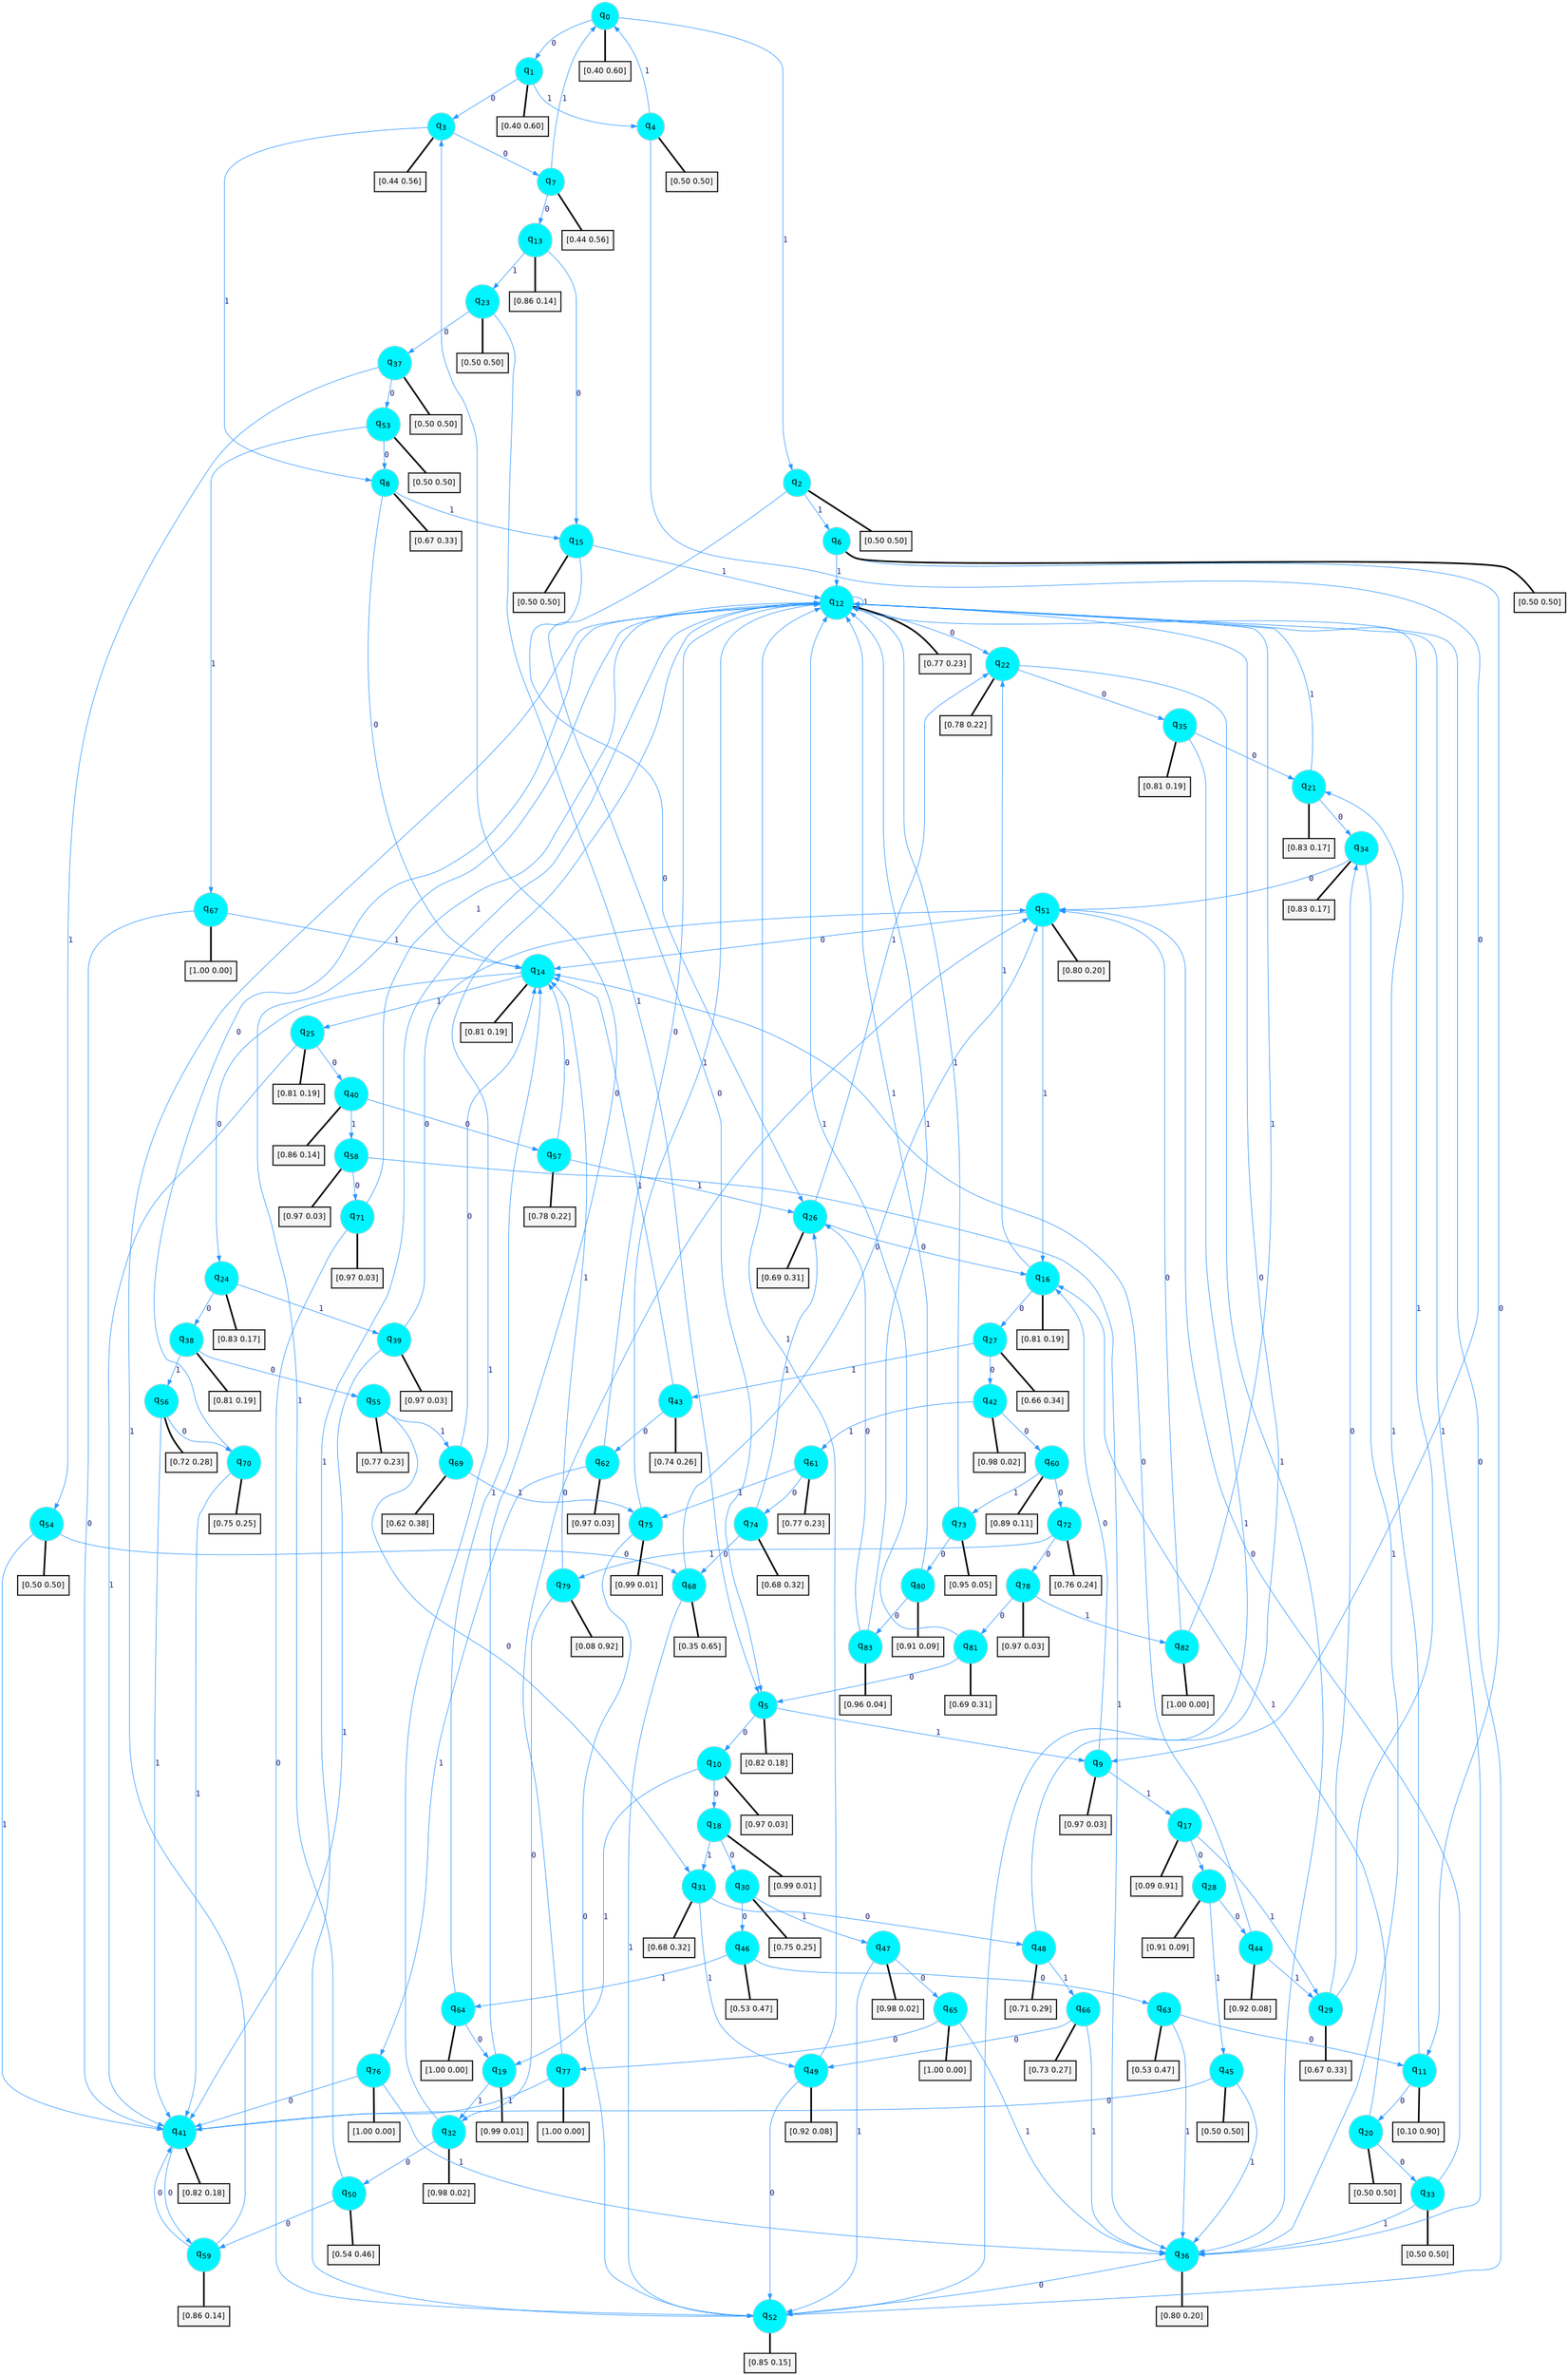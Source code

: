 digraph G {
graph [
bgcolor=transparent, dpi=300, rankdir=TD, size="40,25"];
node [
color=gray, fillcolor=turquoise1, fontcolor=black, fontname=Helvetica, fontsize=16, fontweight=bold, shape=circle, style=filled];
edge [
arrowsize=1, color=dodgerblue1, fontcolor=midnightblue, fontname=courier, fontweight=bold, penwidth=1, style=solid, weight=20];
0[label=<q<SUB>0</SUB>>];
1[label=<q<SUB>1</SUB>>];
2[label=<q<SUB>2</SUB>>];
3[label=<q<SUB>3</SUB>>];
4[label=<q<SUB>4</SUB>>];
5[label=<q<SUB>5</SUB>>];
6[label=<q<SUB>6</SUB>>];
7[label=<q<SUB>7</SUB>>];
8[label=<q<SUB>8</SUB>>];
9[label=<q<SUB>9</SUB>>];
10[label=<q<SUB>10</SUB>>];
11[label=<q<SUB>11</SUB>>];
12[label=<q<SUB>12</SUB>>];
13[label=<q<SUB>13</SUB>>];
14[label=<q<SUB>14</SUB>>];
15[label=<q<SUB>15</SUB>>];
16[label=<q<SUB>16</SUB>>];
17[label=<q<SUB>17</SUB>>];
18[label=<q<SUB>18</SUB>>];
19[label=<q<SUB>19</SUB>>];
20[label=<q<SUB>20</SUB>>];
21[label=<q<SUB>21</SUB>>];
22[label=<q<SUB>22</SUB>>];
23[label=<q<SUB>23</SUB>>];
24[label=<q<SUB>24</SUB>>];
25[label=<q<SUB>25</SUB>>];
26[label=<q<SUB>26</SUB>>];
27[label=<q<SUB>27</SUB>>];
28[label=<q<SUB>28</SUB>>];
29[label=<q<SUB>29</SUB>>];
30[label=<q<SUB>30</SUB>>];
31[label=<q<SUB>31</SUB>>];
32[label=<q<SUB>32</SUB>>];
33[label=<q<SUB>33</SUB>>];
34[label=<q<SUB>34</SUB>>];
35[label=<q<SUB>35</SUB>>];
36[label=<q<SUB>36</SUB>>];
37[label=<q<SUB>37</SUB>>];
38[label=<q<SUB>38</SUB>>];
39[label=<q<SUB>39</SUB>>];
40[label=<q<SUB>40</SUB>>];
41[label=<q<SUB>41</SUB>>];
42[label=<q<SUB>42</SUB>>];
43[label=<q<SUB>43</SUB>>];
44[label=<q<SUB>44</SUB>>];
45[label=<q<SUB>45</SUB>>];
46[label=<q<SUB>46</SUB>>];
47[label=<q<SUB>47</SUB>>];
48[label=<q<SUB>48</SUB>>];
49[label=<q<SUB>49</SUB>>];
50[label=<q<SUB>50</SUB>>];
51[label=<q<SUB>51</SUB>>];
52[label=<q<SUB>52</SUB>>];
53[label=<q<SUB>53</SUB>>];
54[label=<q<SUB>54</SUB>>];
55[label=<q<SUB>55</SUB>>];
56[label=<q<SUB>56</SUB>>];
57[label=<q<SUB>57</SUB>>];
58[label=<q<SUB>58</SUB>>];
59[label=<q<SUB>59</SUB>>];
60[label=<q<SUB>60</SUB>>];
61[label=<q<SUB>61</SUB>>];
62[label=<q<SUB>62</SUB>>];
63[label=<q<SUB>63</SUB>>];
64[label=<q<SUB>64</SUB>>];
65[label=<q<SUB>65</SUB>>];
66[label=<q<SUB>66</SUB>>];
67[label=<q<SUB>67</SUB>>];
68[label=<q<SUB>68</SUB>>];
69[label=<q<SUB>69</SUB>>];
70[label=<q<SUB>70</SUB>>];
71[label=<q<SUB>71</SUB>>];
72[label=<q<SUB>72</SUB>>];
73[label=<q<SUB>73</SUB>>];
74[label=<q<SUB>74</SUB>>];
75[label=<q<SUB>75</SUB>>];
76[label=<q<SUB>76</SUB>>];
77[label=<q<SUB>77</SUB>>];
78[label=<q<SUB>78</SUB>>];
79[label=<q<SUB>79</SUB>>];
80[label=<q<SUB>80</SUB>>];
81[label=<q<SUB>81</SUB>>];
82[label=<q<SUB>82</SUB>>];
83[label=<q<SUB>83</SUB>>];
84[label="[0.40 0.60]", shape=box,fontcolor=black, fontname=Helvetica, fontsize=14, penwidth=2, fillcolor=whitesmoke,color=black];
85[label="[0.40 0.60]", shape=box,fontcolor=black, fontname=Helvetica, fontsize=14, penwidth=2, fillcolor=whitesmoke,color=black];
86[label="[0.50 0.50]", shape=box,fontcolor=black, fontname=Helvetica, fontsize=14, penwidth=2, fillcolor=whitesmoke,color=black];
87[label="[0.44 0.56]", shape=box,fontcolor=black, fontname=Helvetica, fontsize=14, penwidth=2, fillcolor=whitesmoke,color=black];
88[label="[0.50 0.50]", shape=box,fontcolor=black, fontname=Helvetica, fontsize=14, penwidth=2, fillcolor=whitesmoke,color=black];
89[label="[0.82 0.18]", shape=box,fontcolor=black, fontname=Helvetica, fontsize=14, penwidth=2, fillcolor=whitesmoke,color=black];
90[label="[0.50 0.50]", shape=box,fontcolor=black, fontname=Helvetica, fontsize=14, penwidth=2, fillcolor=whitesmoke,color=black];
91[label="[0.44 0.56]", shape=box,fontcolor=black, fontname=Helvetica, fontsize=14, penwidth=2, fillcolor=whitesmoke,color=black];
92[label="[0.67 0.33]", shape=box,fontcolor=black, fontname=Helvetica, fontsize=14, penwidth=2, fillcolor=whitesmoke,color=black];
93[label="[0.97 0.03]", shape=box,fontcolor=black, fontname=Helvetica, fontsize=14, penwidth=2, fillcolor=whitesmoke,color=black];
94[label="[0.97 0.03]", shape=box,fontcolor=black, fontname=Helvetica, fontsize=14, penwidth=2, fillcolor=whitesmoke,color=black];
95[label="[0.10 0.90]", shape=box,fontcolor=black, fontname=Helvetica, fontsize=14, penwidth=2, fillcolor=whitesmoke,color=black];
96[label="[0.77 0.23]", shape=box,fontcolor=black, fontname=Helvetica, fontsize=14, penwidth=2, fillcolor=whitesmoke,color=black];
97[label="[0.86 0.14]", shape=box,fontcolor=black, fontname=Helvetica, fontsize=14, penwidth=2, fillcolor=whitesmoke,color=black];
98[label="[0.81 0.19]", shape=box,fontcolor=black, fontname=Helvetica, fontsize=14, penwidth=2, fillcolor=whitesmoke,color=black];
99[label="[0.50 0.50]", shape=box,fontcolor=black, fontname=Helvetica, fontsize=14, penwidth=2, fillcolor=whitesmoke,color=black];
100[label="[0.81 0.19]", shape=box,fontcolor=black, fontname=Helvetica, fontsize=14, penwidth=2, fillcolor=whitesmoke,color=black];
101[label="[0.09 0.91]", shape=box,fontcolor=black, fontname=Helvetica, fontsize=14, penwidth=2, fillcolor=whitesmoke,color=black];
102[label="[0.99 0.01]", shape=box,fontcolor=black, fontname=Helvetica, fontsize=14, penwidth=2, fillcolor=whitesmoke,color=black];
103[label="[0.99 0.01]", shape=box,fontcolor=black, fontname=Helvetica, fontsize=14, penwidth=2, fillcolor=whitesmoke,color=black];
104[label="[0.50 0.50]", shape=box,fontcolor=black, fontname=Helvetica, fontsize=14, penwidth=2, fillcolor=whitesmoke,color=black];
105[label="[0.83 0.17]", shape=box,fontcolor=black, fontname=Helvetica, fontsize=14, penwidth=2, fillcolor=whitesmoke,color=black];
106[label="[0.78 0.22]", shape=box,fontcolor=black, fontname=Helvetica, fontsize=14, penwidth=2, fillcolor=whitesmoke,color=black];
107[label="[0.50 0.50]", shape=box,fontcolor=black, fontname=Helvetica, fontsize=14, penwidth=2, fillcolor=whitesmoke,color=black];
108[label="[0.83 0.17]", shape=box,fontcolor=black, fontname=Helvetica, fontsize=14, penwidth=2, fillcolor=whitesmoke,color=black];
109[label="[0.81 0.19]", shape=box,fontcolor=black, fontname=Helvetica, fontsize=14, penwidth=2, fillcolor=whitesmoke,color=black];
110[label="[0.69 0.31]", shape=box,fontcolor=black, fontname=Helvetica, fontsize=14, penwidth=2, fillcolor=whitesmoke,color=black];
111[label="[0.66 0.34]", shape=box,fontcolor=black, fontname=Helvetica, fontsize=14, penwidth=2, fillcolor=whitesmoke,color=black];
112[label="[0.91 0.09]", shape=box,fontcolor=black, fontname=Helvetica, fontsize=14, penwidth=2, fillcolor=whitesmoke,color=black];
113[label="[0.67 0.33]", shape=box,fontcolor=black, fontname=Helvetica, fontsize=14, penwidth=2, fillcolor=whitesmoke,color=black];
114[label="[0.75 0.25]", shape=box,fontcolor=black, fontname=Helvetica, fontsize=14, penwidth=2, fillcolor=whitesmoke,color=black];
115[label="[0.68 0.32]", shape=box,fontcolor=black, fontname=Helvetica, fontsize=14, penwidth=2, fillcolor=whitesmoke,color=black];
116[label="[0.98 0.02]", shape=box,fontcolor=black, fontname=Helvetica, fontsize=14, penwidth=2, fillcolor=whitesmoke,color=black];
117[label="[0.50 0.50]", shape=box,fontcolor=black, fontname=Helvetica, fontsize=14, penwidth=2, fillcolor=whitesmoke,color=black];
118[label="[0.83 0.17]", shape=box,fontcolor=black, fontname=Helvetica, fontsize=14, penwidth=2, fillcolor=whitesmoke,color=black];
119[label="[0.81 0.19]", shape=box,fontcolor=black, fontname=Helvetica, fontsize=14, penwidth=2, fillcolor=whitesmoke,color=black];
120[label="[0.80 0.20]", shape=box,fontcolor=black, fontname=Helvetica, fontsize=14, penwidth=2, fillcolor=whitesmoke,color=black];
121[label="[0.50 0.50]", shape=box,fontcolor=black, fontname=Helvetica, fontsize=14, penwidth=2, fillcolor=whitesmoke,color=black];
122[label="[0.81 0.19]", shape=box,fontcolor=black, fontname=Helvetica, fontsize=14, penwidth=2, fillcolor=whitesmoke,color=black];
123[label="[0.97 0.03]", shape=box,fontcolor=black, fontname=Helvetica, fontsize=14, penwidth=2, fillcolor=whitesmoke,color=black];
124[label="[0.86 0.14]", shape=box,fontcolor=black, fontname=Helvetica, fontsize=14, penwidth=2, fillcolor=whitesmoke,color=black];
125[label="[0.82 0.18]", shape=box,fontcolor=black, fontname=Helvetica, fontsize=14, penwidth=2, fillcolor=whitesmoke,color=black];
126[label="[0.98 0.02]", shape=box,fontcolor=black, fontname=Helvetica, fontsize=14, penwidth=2, fillcolor=whitesmoke,color=black];
127[label="[0.74 0.26]", shape=box,fontcolor=black, fontname=Helvetica, fontsize=14, penwidth=2, fillcolor=whitesmoke,color=black];
128[label="[0.92 0.08]", shape=box,fontcolor=black, fontname=Helvetica, fontsize=14, penwidth=2, fillcolor=whitesmoke,color=black];
129[label="[0.50 0.50]", shape=box,fontcolor=black, fontname=Helvetica, fontsize=14, penwidth=2, fillcolor=whitesmoke,color=black];
130[label="[0.53 0.47]", shape=box,fontcolor=black, fontname=Helvetica, fontsize=14, penwidth=2, fillcolor=whitesmoke,color=black];
131[label="[0.98 0.02]", shape=box,fontcolor=black, fontname=Helvetica, fontsize=14, penwidth=2, fillcolor=whitesmoke,color=black];
132[label="[0.71 0.29]", shape=box,fontcolor=black, fontname=Helvetica, fontsize=14, penwidth=2, fillcolor=whitesmoke,color=black];
133[label="[0.92 0.08]", shape=box,fontcolor=black, fontname=Helvetica, fontsize=14, penwidth=2, fillcolor=whitesmoke,color=black];
134[label="[0.54 0.46]", shape=box,fontcolor=black, fontname=Helvetica, fontsize=14, penwidth=2, fillcolor=whitesmoke,color=black];
135[label="[0.80 0.20]", shape=box,fontcolor=black, fontname=Helvetica, fontsize=14, penwidth=2, fillcolor=whitesmoke,color=black];
136[label="[0.85 0.15]", shape=box,fontcolor=black, fontname=Helvetica, fontsize=14, penwidth=2, fillcolor=whitesmoke,color=black];
137[label="[0.50 0.50]", shape=box,fontcolor=black, fontname=Helvetica, fontsize=14, penwidth=2, fillcolor=whitesmoke,color=black];
138[label="[0.50 0.50]", shape=box,fontcolor=black, fontname=Helvetica, fontsize=14, penwidth=2, fillcolor=whitesmoke,color=black];
139[label="[0.77 0.23]", shape=box,fontcolor=black, fontname=Helvetica, fontsize=14, penwidth=2, fillcolor=whitesmoke,color=black];
140[label="[0.72 0.28]", shape=box,fontcolor=black, fontname=Helvetica, fontsize=14, penwidth=2, fillcolor=whitesmoke,color=black];
141[label="[0.78 0.22]", shape=box,fontcolor=black, fontname=Helvetica, fontsize=14, penwidth=2, fillcolor=whitesmoke,color=black];
142[label="[0.97 0.03]", shape=box,fontcolor=black, fontname=Helvetica, fontsize=14, penwidth=2, fillcolor=whitesmoke,color=black];
143[label="[0.86 0.14]", shape=box,fontcolor=black, fontname=Helvetica, fontsize=14, penwidth=2, fillcolor=whitesmoke,color=black];
144[label="[0.89 0.11]", shape=box,fontcolor=black, fontname=Helvetica, fontsize=14, penwidth=2, fillcolor=whitesmoke,color=black];
145[label="[0.77 0.23]", shape=box,fontcolor=black, fontname=Helvetica, fontsize=14, penwidth=2, fillcolor=whitesmoke,color=black];
146[label="[0.97 0.03]", shape=box,fontcolor=black, fontname=Helvetica, fontsize=14, penwidth=2, fillcolor=whitesmoke,color=black];
147[label="[0.53 0.47]", shape=box,fontcolor=black, fontname=Helvetica, fontsize=14, penwidth=2, fillcolor=whitesmoke,color=black];
148[label="[1.00 0.00]", shape=box,fontcolor=black, fontname=Helvetica, fontsize=14, penwidth=2, fillcolor=whitesmoke,color=black];
149[label="[1.00 0.00]", shape=box,fontcolor=black, fontname=Helvetica, fontsize=14, penwidth=2, fillcolor=whitesmoke,color=black];
150[label="[0.73 0.27]", shape=box,fontcolor=black, fontname=Helvetica, fontsize=14, penwidth=2, fillcolor=whitesmoke,color=black];
151[label="[1.00 0.00]", shape=box,fontcolor=black, fontname=Helvetica, fontsize=14, penwidth=2, fillcolor=whitesmoke,color=black];
152[label="[0.35 0.65]", shape=box,fontcolor=black, fontname=Helvetica, fontsize=14, penwidth=2, fillcolor=whitesmoke,color=black];
153[label="[0.62 0.38]", shape=box,fontcolor=black, fontname=Helvetica, fontsize=14, penwidth=2, fillcolor=whitesmoke,color=black];
154[label="[0.75 0.25]", shape=box,fontcolor=black, fontname=Helvetica, fontsize=14, penwidth=2, fillcolor=whitesmoke,color=black];
155[label="[0.97 0.03]", shape=box,fontcolor=black, fontname=Helvetica, fontsize=14, penwidth=2, fillcolor=whitesmoke,color=black];
156[label="[0.76 0.24]", shape=box,fontcolor=black, fontname=Helvetica, fontsize=14, penwidth=2, fillcolor=whitesmoke,color=black];
157[label="[0.95 0.05]", shape=box,fontcolor=black, fontname=Helvetica, fontsize=14, penwidth=2, fillcolor=whitesmoke,color=black];
158[label="[0.68 0.32]", shape=box,fontcolor=black, fontname=Helvetica, fontsize=14, penwidth=2, fillcolor=whitesmoke,color=black];
159[label="[0.99 0.01]", shape=box,fontcolor=black, fontname=Helvetica, fontsize=14, penwidth=2, fillcolor=whitesmoke,color=black];
160[label="[1.00 0.00]", shape=box,fontcolor=black, fontname=Helvetica, fontsize=14, penwidth=2, fillcolor=whitesmoke,color=black];
161[label="[1.00 0.00]", shape=box,fontcolor=black, fontname=Helvetica, fontsize=14, penwidth=2, fillcolor=whitesmoke,color=black];
162[label="[0.97 0.03]", shape=box,fontcolor=black, fontname=Helvetica, fontsize=14, penwidth=2, fillcolor=whitesmoke,color=black];
163[label="[0.08 0.92]", shape=box,fontcolor=black, fontname=Helvetica, fontsize=14, penwidth=2, fillcolor=whitesmoke,color=black];
164[label="[0.91 0.09]", shape=box,fontcolor=black, fontname=Helvetica, fontsize=14, penwidth=2, fillcolor=whitesmoke,color=black];
165[label="[0.69 0.31]", shape=box,fontcolor=black, fontname=Helvetica, fontsize=14, penwidth=2, fillcolor=whitesmoke,color=black];
166[label="[1.00 0.00]", shape=box,fontcolor=black, fontname=Helvetica, fontsize=14, penwidth=2, fillcolor=whitesmoke,color=black];
167[label="[0.96 0.04]", shape=box,fontcolor=black, fontname=Helvetica, fontsize=14, penwidth=2, fillcolor=whitesmoke,color=black];
0->1 [label=0];
0->2 [label=1];
0->84 [arrowhead=none, penwidth=3,color=black];
1->3 [label=0];
1->4 [label=1];
1->85 [arrowhead=none, penwidth=3,color=black];
2->5 [label=0];
2->6 [label=1];
2->86 [arrowhead=none, penwidth=3,color=black];
3->7 [label=0];
3->8 [label=1];
3->87 [arrowhead=none, penwidth=3,color=black];
4->9 [label=0];
4->0 [label=1];
4->88 [arrowhead=none, penwidth=3,color=black];
5->10 [label=0];
5->9 [label=1];
5->89 [arrowhead=none, penwidth=3,color=black];
6->11 [label=0];
6->12 [label=1];
6->90 [arrowhead=none, penwidth=3,color=black];
7->13 [label=0];
7->0 [label=1];
7->91 [arrowhead=none, penwidth=3,color=black];
8->14 [label=0];
8->15 [label=1];
8->92 [arrowhead=none, penwidth=3,color=black];
9->16 [label=0];
9->17 [label=1];
9->93 [arrowhead=none, penwidth=3,color=black];
10->18 [label=0];
10->19 [label=1];
10->94 [arrowhead=none, penwidth=3,color=black];
11->20 [label=0];
11->21 [label=1];
11->95 [arrowhead=none, penwidth=3,color=black];
12->22 [label=0];
12->12 [label=1];
12->96 [arrowhead=none, penwidth=3,color=black];
13->15 [label=0];
13->23 [label=1];
13->97 [arrowhead=none, penwidth=3,color=black];
14->24 [label=0];
14->25 [label=1];
14->98 [arrowhead=none, penwidth=3,color=black];
15->26 [label=0];
15->12 [label=1];
15->99 [arrowhead=none, penwidth=3,color=black];
16->27 [label=0];
16->22 [label=1];
16->100 [arrowhead=none, penwidth=3,color=black];
17->28 [label=0];
17->29 [label=1];
17->101 [arrowhead=none, penwidth=3,color=black];
18->30 [label=0];
18->31 [label=1];
18->102 [arrowhead=none, penwidth=3,color=black];
19->3 [label=0];
19->32 [label=1];
19->103 [arrowhead=none, penwidth=3,color=black];
20->33 [label=0];
20->16 [label=1];
20->104 [arrowhead=none, penwidth=3,color=black];
21->34 [label=0];
21->12 [label=1];
21->105 [arrowhead=none, penwidth=3,color=black];
22->35 [label=0];
22->36 [label=1];
22->106 [arrowhead=none, penwidth=3,color=black];
23->37 [label=0];
23->5 [label=1];
23->107 [arrowhead=none, penwidth=3,color=black];
24->38 [label=0];
24->39 [label=1];
24->108 [arrowhead=none, penwidth=3,color=black];
25->40 [label=0];
25->41 [label=1];
25->109 [arrowhead=none, penwidth=3,color=black];
26->16 [label=0];
26->22 [label=1];
26->110 [arrowhead=none, penwidth=3,color=black];
27->42 [label=0];
27->43 [label=1];
27->111 [arrowhead=none, penwidth=3,color=black];
28->44 [label=0];
28->45 [label=1];
28->112 [arrowhead=none, penwidth=3,color=black];
29->34 [label=0];
29->12 [label=1];
29->113 [arrowhead=none, penwidth=3,color=black];
30->46 [label=0];
30->47 [label=1];
30->114 [arrowhead=none, penwidth=3,color=black];
31->48 [label=0];
31->49 [label=1];
31->115 [arrowhead=none, penwidth=3,color=black];
32->50 [label=0];
32->12 [label=1];
32->116 [arrowhead=none, penwidth=3,color=black];
33->51 [label=0];
33->36 [label=1];
33->117 [arrowhead=none, penwidth=3,color=black];
34->51 [label=0];
34->36 [label=1];
34->118 [arrowhead=none, penwidth=3,color=black];
35->21 [label=0];
35->52 [label=1];
35->119 [arrowhead=none, penwidth=3,color=black];
36->52 [label=0];
36->12 [label=1];
36->120 [arrowhead=none, penwidth=3,color=black];
37->53 [label=0];
37->54 [label=1];
37->121 [arrowhead=none, penwidth=3,color=black];
38->55 [label=0];
38->56 [label=1];
38->122 [arrowhead=none, penwidth=3,color=black];
39->51 [label=0];
39->41 [label=1];
39->123 [arrowhead=none, penwidth=3,color=black];
40->57 [label=0];
40->58 [label=1];
40->124 [arrowhead=none, penwidth=3,color=black];
41->59 [label=0];
41->125 [arrowhead=none, penwidth=3,color=black];
42->60 [label=0];
42->61 [label=1];
42->126 [arrowhead=none, penwidth=3,color=black];
43->62 [label=0];
43->14 [label=1];
43->127 [arrowhead=none, penwidth=3,color=black];
44->14 [label=0];
44->29 [label=1];
44->128 [arrowhead=none, penwidth=3,color=black];
45->41 [label=0];
45->36 [label=1];
45->129 [arrowhead=none, penwidth=3,color=black];
46->63 [label=0];
46->64 [label=1];
46->130 [arrowhead=none, penwidth=3,color=black];
47->65 [label=0];
47->52 [label=1];
47->131 [arrowhead=none, penwidth=3,color=black];
48->12 [label=0];
48->66 [label=1];
48->132 [arrowhead=none, penwidth=3,color=black];
49->52 [label=0];
49->12 [label=1];
49->133 [arrowhead=none, penwidth=3,color=black];
50->59 [label=0];
50->12 [label=1];
50->134 [arrowhead=none, penwidth=3,color=black];
51->14 [label=0];
51->16 [label=1];
51->135 [arrowhead=none, penwidth=3,color=black];
52->12 [label=0];
52->12 [label=1];
52->136 [arrowhead=none, penwidth=3,color=black];
53->8 [label=0];
53->67 [label=1];
53->137 [arrowhead=none, penwidth=3,color=black];
54->68 [label=0];
54->41 [label=1];
54->138 [arrowhead=none, penwidth=3,color=black];
55->31 [label=0];
55->69 [label=1];
55->139 [arrowhead=none, penwidth=3,color=black];
56->70 [label=0];
56->41 [label=1];
56->140 [arrowhead=none, penwidth=3,color=black];
57->14 [label=0];
57->26 [label=1];
57->141 [arrowhead=none, penwidth=3,color=black];
58->71 [label=0];
58->36 [label=1];
58->142 [arrowhead=none, penwidth=3,color=black];
59->41 [label=0];
59->12 [label=1];
59->143 [arrowhead=none, penwidth=3,color=black];
60->72 [label=0];
60->73 [label=1];
60->144 [arrowhead=none, penwidth=3,color=black];
61->74 [label=0];
61->75 [label=1];
61->145 [arrowhead=none, penwidth=3,color=black];
62->12 [label=0];
62->76 [label=1];
62->146 [arrowhead=none, penwidth=3,color=black];
63->11 [label=0];
63->36 [label=1];
63->147 [arrowhead=none, penwidth=3,color=black];
64->19 [label=0];
64->14 [label=1];
64->148 [arrowhead=none, penwidth=3,color=black];
65->77 [label=0];
65->36 [label=1];
65->149 [arrowhead=none, penwidth=3,color=black];
66->49 [label=0];
66->36 [label=1];
66->150 [arrowhead=none, penwidth=3,color=black];
67->41 [label=0];
67->14 [label=1];
67->151 [arrowhead=none, penwidth=3,color=black];
68->51 [label=0];
68->52 [label=1];
68->152 [arrowhead=none, penwidth=3,color=black];
69->14 [label=0];
69->75 [label=1];
69->153 [arrowhead=none, penwidth=3,color=black];
70->12 [label=0];
70->41 [label=1];
70->154 [arrowhead=none, penwidth=3,color=black];
71->52 [label=0];
71->12 [label=1];
71->155 [arrowhead=none, penwidth=3,color=black];
72->78 [label=0];
72->79 [label=1];
72->156 [arrowhead=none, penwidth=3,color=black];
73->80 [label=0];
73->12 [label=1];
73->157 [arrowhead=none, penwidth=3,color=black];
74->68 [label=0];
74->26 [label=1];
74->158 [arrowhead=none, penwidth=3,color=black];
75->52 [label=0];
75->12 [label=1];
75->159 [arrowhead=none, penwidth=3,color=black];
76->41 [label=0];
76->36 [label=1];
76->160 [arrowhead=none, penwidth=3,color=black];
77->51 [label=0];
77->41 [label=1];
77->161 [arrowhead=none, penwidth=3,color=black];
78->81 [label=0];
78->82 [label=1];
78->162 [arrowhead=none, penwidth=3,color=black];
79->32 [label=0];
79->14 [label=1];
79->163 [arrowhead=none, penwidth=3,color=black];
80->83 [label=0];
80->12 [label=1];
80->164 [arrowhead=none, penwidth=3,color=black];
81->5 [label=0];
81->12 [label=1];
81->165 [arrowhead=none, penwidth=3,color=black];
82->51 [label=0];
82->12 [label=1];
82->166 [arrowhead=none, penwidth=3,color=black];
83->26 [label=0];
83->12 [label=1];
83->167 [arrowhead=none, penwidth=3,color=black];
}

